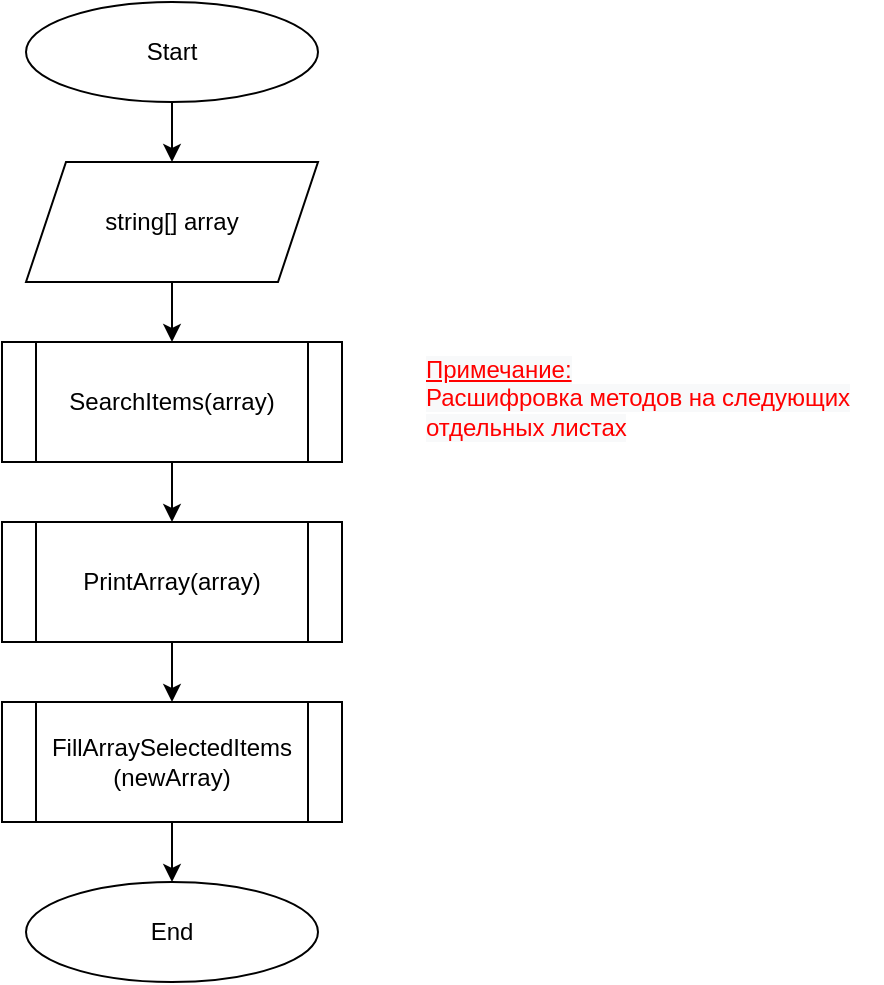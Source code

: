 <mxfile pages="4">
    <diagram id="C5RBs43oDa-KdzZeNtuy" name="Общая схема">
        <mxGraphModel dx="695" dy="270" grid="1" gridSize="10" guides="1" tooltips="1" connect="1" arrows="1" fold="1" page="1" pageScale="1" pageWidth="827" pageHeight="1169" math="0" shadow="0">
            <root>
                <mxCell id="WIyWlLk6GJQsqaUBKTNV-0"/>
                <mxCell id="WIyWlLk6GJQsqaUBKTNV-1" parent="WIyWlLk6GJQsqaUBKTNV-0"/>
                <mxCell id="o0U5vX0BOEWEdHnp0pGY-16" value="" style="edgeStyle=orthogonalEdgeStyle;rounded=0;orthogonalLoop=1;jettySize=auto;html=1;" parent="WIyWlLk6GJQsqaUBKTNV-1" source="o0U5vX0BOEWEdHnp0pGY-17" target="o0U5vX0BOEWEdHnp0pGY-20" edge="1">
                    <mxGeometry relative="1" as="geometry"/>
                </mxCell>
                <mxCell id="o0U5vX0BOEWEdHnp0pGY-17" value="Start" style="ellipse;whiteSpace=wrap;html=1;" parent="WIyWlLk6GJQsqaUBKTNV-1" vertex="1">
                    <mxGeometry x="92" y="30" width="146" height="50" as="geometry"/>
                </mxCell>
                <mxCell id="o0U5vX0BOEWEdHnp0pGY-18" style="edgeStyle=orthogonalEdgeStyle;rounded=0;orthogonalLoop=1;jettySize=auto;html=1;exitX=0.5;exitY=1;exitDx=0;exitDy=0;" parent="WIyWlLk6GJQsqaUBKTNV-1" edge="1">
                    <mxGeometry relative="1" as="geometry">
                        <mxPoint x="165" y="260" as="sourcePoint"/>
                        <mxPoint x="165" y="260" as="targetPoint"/>
                    </mxGeometry>
                </mxCell>
                <mxCell id="o0U5vX0BOEWEdHnp0pGY-19" value="" style="edgeStyle=orthogonalEdgeStyle;rounded=0;orthogonalLoop=1;jettySize=auto;html=1;" parent="WIyWlLk6GJQsqaUBKTNV-1" source="o0U5vX0BOEWEdHnp0pGY-20" target="o0U5vX0BOEWEdHnp0pGY-24" edge="1">
                    <mxGeometry relative="1" as="geometry"/>
                </mxCell>
                <mxCell id="o0U5vX0BOEWEdHnp0pGY-20" value="&lt;span&gt;string[] array&lt;/span&gt;" style="shape=parallelogram;perimeter=parallelogramPerimeter;whiteSpace=wrap;html=1;fixedSize=1;" parent="WIyWlLk6GJQsqaUBKTNV-1" vertex="1">
                    <mxGeometry x="92" y="110" width="146" height="60" as="geometry"/>
                </mxCell>
                <mxCell id="o0U5vX0BOEWEdHnp0pGY-21" value="" style="edgeStyle=orthogonalEdgeStyle;rounded=0;orthogonalLoop=1;jettySize=auto;html=1;" parent="WIyWlLk6GJQsqaUBKTNV-1" source="o0U5vX0BOEWEdHnp0pGY-22" target="o0U5vX0BOEWEdHnp0pGY-26" edge="1">
                    <mxGeometry relative="1" as="geometry"/>
                </mxCell>
                <mxCell id="o0U5vX0BOEWEdHnp0pGY-22" value="PrintArray(array)" style="shape=process;whiteSpace=wrap;html=1;backgroundOutline=1;" parent="WIyWlLk6GJQsqaUBKTNV-1" vertex="1">
                    <mxGeometry x="80" y="290" width="170" height="60" as="geometry"/>
                </mxCell>
                <mxCell id="o0U5vX0BOEWEdHnp0pGY-23" value="" style="edgeStyle=orthogonalEdgeStyle;rounded=0;orthogonalLoop=1;jettySize=auto;html=1;" parent="WIyWlLk6GJQsqaUBKTNV-1" source="o0U5vX0BOEWEdHnp0pGY-24" target="o0U5vX0BOEWEdHnp0pGY-22" edge="1">
                    <mxGeometry relative="1" as="geometry"/>
                </mxCell>
                <mxCell id="o0U5vX0BOEWEdHnp0pGY-24" value="SearchItems(array)" style="shape=process;whiteSpace=wrap;html=1;backgroundOutline=1;" parent="WIyWlLk6GJQsqaUBKTNV-1" vertex="1">
                    <mxGeometry x="80" y="200" width="170" height="60" as="geometry"/>
                </mxCell>
                <mxCell id="o0U5vX0BOEWEdHnp0pGY-25" value="" style="edgeStyle=orthogonalEdgeStyle;rounded=0;orthogonalLoop=1;jettySize=auto;html=1;" parent="WIyWlLk6GJQsqaUBKTNV-1" source="o0U5vX0BOEWEdHnp0pGY-26" target="o0U5vX0BOEWEdHnp0pGY-27" edge="1">
                    <mxGeometry relative="1" as="geometry"/>
                </mxCell>
                <mxCell id="o0U5vX0BOEWEdHnp0pGY-26" value="FillArraySelectedItems (newArray)" style="shape=process;whiteSpace=wrap;html=1;backgroundOutline=1;" parent="WIyWlLk6GJQsqaUBKTNV-1" vertex="1">
                    <mxGeometry x="80" y="380" width="170" height="60" as="geometry"/>
                </mxCell>
                <mxCell id="o0U5vX0BOEWEdHnp0pGY-27" value="End" style="ellipse;whiteSpace=wrap;html=1;" parent="WIyWlLk6GJQsqaUBKTNV-1" vertex="1">
                    <mxGeometry x="92" y="470" width="146" height="50" as="geometry"/>
                </mxCell>
                <mxCell id="M8Fusr7i8-1K7RbTkL0C-0" value="&lt;span style=&quot;font-family: &amp;#34;helvetica&amp;#34; ; font-style: normal ; letter-spacing: normal ; text-align: center ; text-indent: 0px ; text-transform: none ; word-spacing: 0px ; background-color: rgb(248 , 249 , 250) ; display: inline ; float: none ; font-weight: normal&quot;&gt;&lt;font style=&quot;font-size: 12px&quot;&gt;&lt;u&gt;Примечание:&lt;br&gt;&lt;/u&gt;Расшифровка методов на следующих отдельных листах&lt;/font&gt;&lt;/span&gt;" style="text;whiteSpace=wrap;html=1;fontStyle=1;fontColor=#FF0000;" parent="WIyWlLk6GJQsqaUBKTNV-1" vertex="1">
                    <mxGeometry x="290" y="200" width="230" height="70" as="geometry"/>
                </mxCell>
            </root>
        </mxGraphModel>
    </diagram>
    <diagram id="gzGjmr_PSfF4H_ANBf88" name="Метод SearchItems">
        <mxGraphModel dx="695" dy="551" grid="1" gridSize="10" guides="1" tooltips="1" connect="1" arrows="1" fold="1" page="1" pageScale="1" pageWidth="827" pageHeight="1169" math="0" shadow="0">
            <root>
                <mxCell id="mz9-WsQUn0E9B6npMg28-0"/>
                <mxCell id="mz9-WsQUn0E9B6npMg28-1" parent="mz9-WsQUn0E9B6npMg28-0"/>
                <mxCell id="dsIfxHPdhYtsmZsZuIqw-2" value="" style="edgeStyle=orthogonalEdgeStyle;rounded=0;orthogonalLoop=1;jettySize=auto;html=1;fontSize=12;" parent="mz9-WsQUn0E9B6npMg28-1" source="yiBph_uUVCDcMxrG_3Ls-3" target="yiBph_uUVCDcMxrG_3Ls-4" edge="1">
                    <mxGeometry relative="1" as="geometry"/>
                </mxCell>
                <mxCell id="yiBph_uUVCDcMxrG_3Ls-3" value="Start" style="ellipse;whiteSpace=wrap;html=1;" parent="mz9-WsQUn0E9B6npMg28-1" vertex="1">
                    <mxGeometry x="265" y="60" width="120" height="40" as="geometry"/>
                </mxCell>
                <mxCell id="dsIfxHPdhYtsmZsZuIqw-1" value="" style="edgeStyle=orthogonalEdgeStyle;rounded=0;orthogonalLoop=1;jettySize=auto;html=1;fontSize=12;" parent="mz9-WsQUn0E9B6npMg28-1" source="yiBph_uUVCDcMxrG_3Ls-4" target="dsIfxHPdhYtsmZsZuIqw-0" edge="1">
                    <mxGeometry relative="1" as="geometry"/>
                </mxCell>
                <mxCell id="yiBph_uUVCDcMxrG_3Ls-4" value="string[] collection" style="shape=parallelogram;perimeter=parallelogramPerimeter;whiteSpace=wrap;html=1;fixedSize=1;" parent="mz9-WsQUn0E9B6npMg28-1" vertex="1">
                    <mxGeometry x="247.5" y="130" width="155" height="40" as="geometry"/>
                </mxCell>
                <mxCell id="yiBph_uUVCDcMxrG_3Ls-5" value="&lt;span style=&quot;font-family: &amp;#34;helvetica&amp;#34; ; font-style: normal ; letter-spacing: normal ; text-align: center ; text-indent: 0px ; text-transform: none ; word-spacing: 0px ; background-color: rgb(248 , 249 , 250) ; display: inline ; float: none&quot;&gt;&lt;font style=&quot;font-size: 16px&quot;&gt;SearchItems&lt;/font&gt;&lt;/span&gt;" style="text;whiteSpace=wrap;html=1;fontStyle=1;fontColor=#FF0000;" parent="mz9-WsQUn0E9B6npMg28-1" vertex="1">
                    <mxGeometry x="280" y="10" width="90" height="30" as="geometry"/>
                </mxCell>
                <mxCell id="dsIfxHPdhYtsmZsZuIqw-5" value="" style="edgeStyle=orthogonalEdgeStyle;rounded=0;orthogonalLoop=1;jettySize=auto;html=1;fontSize=12;" parent="mz9-WsQUn0E9B6npMg28-1" source="dsIfxHPdhYtsmZsZuIqw-0" target="dsIfxHPdhYtsmZsZuIqw-4" edge="1">
                    <mxGeometry relative="1" as="geometry"/>
                </mxCell>
                <mxCell id="dsIfxHPdhYtsmZsZuIqw-0" value="int count = 0" style="shape=parallelogram;perimeter=parallelogramPerimeter;whiteSpace=wrap;html=1;fixedSize=1;" parent="mz9-WsQUn0E9B6npMg28-1" vertex="1">
                    <mxGeometry x="247.5" y="200" width="155" height="40" as="geometry"/>
                </mxCell>
                <mxCell id="dsIfxHPdhYtsmZsZuIqw-9" value="" style="edgeStyle=orthogonalEdgeStyle;rounded=0;orthogonalLoop=1;jettySize=auto;html=1;fontSize=12;" parent="mz9-WsQUn0E9B6npMg28-1" source="dsIfxHPdhYtsmZsZuIqw-4" target="dsIfxHPdhYtsmZsZuIqw-8" edge="1">
                    <mxGeometry relative="1" as="geometry"/>
                </mxCell>
                <mxCell id="dsIfxHPdhYtsmZsZuIqw-13" value="" style="edgeStyle=orthogonalEdgeStyle;rounded=0;orthogonalLoop=1;jettySize=auto;html=1;fontSize=12;entryX=0.5;entryY=0;entryDx=0;entryDy=0;" parent="mz9-WsQUn0E9B6npMg28-1" source="dsIfxHPdhYtsmZsZuIqw-4" target="dsIfxHPdhYtsmZsZuIqw-12" edge="1">
                    <mxGeometry relative="1" as="geometry">
                        <mxPoint x="325" y="760" as="targetPoint"/>
                        <Array as="points">
                            <mxPoint x="520" y="300"/>
                            <mxPoint x="520" y="690"/>
                            <mxPoint x="325" y="690"/>
                        </Array>
                    </mxGeometry>
                </mxCell>
                <mxCell id="dsIfxHPdhYtsmZsZuIqw-4" value="i = 0; i &amp;lt; collection.Length; 1" style="shape=hexagon;perimeter=hexagonPerimeter2;whiteSpace=wrap;html=1;fixedSize=1;fontSize=12;" parent="mz9-WsQUn0E9B6npMg28-1" vertex="1">
                    <mxGeometry x="242.5" y="270" width="165" height="60" as="geometry"/>
                </mxCell>
                <mxCell id="dsIfxHPdhYtsmZsZuIqw-11" value="" style="edgeStyle=orthogonalEdgeStyle;rounded=0;orthogonalLoop=1;jettySize=auto;html=1;fontSize=12;" parent="mz9-WsQUn0E9B6npMg28-1" source="dsIfxHPdhYtsmZsZuIqw-8" target="dsIfxHPdhYtsmZsZuIqw-10" edge="1">
                    <mxGeometry relative="1" as="geometry"/>
                </mxCell>
                <mxCell id="dsIfxHPdhYtsmZsZuIqw-8" value="&lt;div&gt;string strTemp = collection[i]&lt;/div&gt;&lt;div&gt;int length = strTemp.Length&lt;/div&gt;" style="whiteSpace=wrap;html=1;" parent="mz9-WsQUn0E9B6npMg28-1" vertex="1">
                    <mxGeometry x="242.5" y="360" width="165" height="60" as="geometry"/>
                </mxCell>
                <mxCell id="mp-inGt7-oIW-UEayxT1-5" value="" style="edgeStyle=orthogonalEdgeStyle;rounded=0;orthogonalLoop=1;jettySize=auto;html=1;fontSize=12;" parent="mz9-WsQUn0E9B6npMg28-1" source="dsIfxHPdhYtsmZsZuIqw-10" target="mp-inGt7-oIW-UEayxT1-4" edge="1">
                    <mxGeometry relative="1" as="geometry"/>
                </mxCell>
                <mxCell id="dsIfxHPdhYtsmZsZuIqw-10" value="length &amp;lt;= 3" style="rhombus;whiteSpace=wrap;html=1;" parent="mz9-WsQUn0E9B6npMg28-1" vertex="1">
                    <mxGeometry x="245" y="450" width="160" height="80" as="geometry"/>
                </mxCell>
                <mxCell id="mp-inGt7-oIW-UEayxT1-1" value="" style="edgeStyle=orthogonalEdgeStyle;rounded=0;orthogonalLoop=1;jettySize=auto;html=1;fontSize=12;" parent="mz9-WsQUn0E9B6npMg28-1" source="dsIfxHPdhYtsmZsZuIqw-12" target="mp-inGt7-oIW-UEayxT1-0" edge="1">
                    <mxGeometry relative="1" as="geometry"/>
                </mxCell>
                <mxCell id="dsIfxHPdhYtsmZsZuIqw-12" value="count" style="shape=document;whiteSpace=wrap;html=1;boundedLbl=1;" parent="mz9-WsQUn0E9B6npMg28-1" vertex="1">
                    <mxGeometry x="265" y="720" width="120" height="80" as="geometry"/>
                </mxCell>
                <mxCell id="mp-inGt7-oIW-UEayxT1-0" value="End" style="ellipse;whiteSpace=wrap;html=1;" parent="mz9-WsQUn0E9B6npMg28-1" vertex="1">
                    <mxGeometry x="258.5" y="830" width="133" height="50" as="geometry"/>
                </mxCell>
                <mxCell id="mp-inGt7-oIW-UEayxT1-4" value="&lt;div&gt;count++&lt;br&gt;&lt;/div&gt;" style="whiteSpace=wrap;html=1;" parent="mz9-WsQUn0E9B6npMg28-1" vertex="1">
                    <mxGeometry x="242.5" y="560" width="165" height="60" as="geometry"/>
                </mxCell>
                <mxCell id="mp-inGt7-oIW-UEayxT1-6" value="Yes" style="text;html=1;strokeColor=none;fillColor=none;align=center;verticalAlign=middle;whiteSpace=wrap;rounded=0;fontSize=12;" parent="mz9-WsQUn0E9B6npMg28-1" vertex="1">
                    <mxGeometry x="310" y="510" width="60" height="70" as="geometry"/>
                </mxCell>
                <mxCell id="mp-inGt7-oIW-UEayxT1-7" value="" style="edgeStyle=orthogonalEdgeStyle;rounded=0;orthogonalLoop=1;jettySize=auto;html=1;fontSize=12;entryX=0;entryY=0.5;entryDx=0;entryDy=0;exitX=0.5;exitY=1;exitDx=0;exitDy=0;" parent="mz9-WsQUn0E9B6npMg28-1" source="mp-inGt7-oIW-UEayxT1-4" target="dsIfxHPdhYtsmZsZuIqw-4" edge="1">
                    <mxGeometry relative="1" as="geometry">
                        <mxPoint x="300" y="670" as="sourcePoint"/>
                        <mxPoint x="180" y="585" as="targetPoint"/>
                        <Array as="points">
                            <mxPoint x="325" y="670"/>
                            <mxPoint x="140" y="670"/>
                            <mxPoint x="140" y="300"/>
                        </Array>
                    </mxGeometry>
                </mxCell>
                <mxCell id="mp-inGt7-oIW-UEayxT1-8" value="" style="edgeStyle=orthogonalEdgeStyle;rounded=0;orthogonalLoop=1;jettySize=auto;html=1;fontSize=12;exitX=1;exitY=0.5;exitDx=0;exitDy=0;" parent="mz9-WsQUn0E9B6npMg28-1" source="dsIfxHPdhYtsmZsZuIqw-10" edge="1">
                    <mxGeometry relative="1" as="geometry">
                        <mxPoint x="335" y="540" as="sourcePoint"/>
                        <mxPoint x="325" y="650" as="targetPoint"/>
                        <Array as="points">
                            <mxPoint x="480" y="490"/>
                            <mxPoint x="480" y="650"/>
                        </Array>
                    </mxGeometry>
                </mxCell>
                <mxCell id="mp-inGt7-oIW-UEayxT1-9" value="No" style="text;html=1;strokeColor=none;fillColor=none;align=center;verticalAlign=middle;whiteSpace=wrap;rounded=0;fontSize=12;" parent="mz9-WsQUn0E9B6npMg28-1" vertex="1">
                    <mxGeometry x="402.5" y="460" width="60" height="30" as="geometry"/>
                </mxCell>
            </root>
        </mxGraphModel>
    </diagram>
    <diagram id="RWxKRSJV4z6yzRIZUz2O" name="Метод PrintArray">
        <mxGraphModel dx="695" dy="551" grid="1" gridSize="10" guides="1" tooltips="1" connect="1" arrows="1" fold="1" page="1" pageScale="1" pageWidth="827" pageHeight="1169" math="0" shadow="0">
            <root>
                <mxCell id="qSF8Lfo-RF_ev_LMWunw-0"/>
                <mxCell id="qSF8Lfo-RF_ev_LMWunw-1" parent="qSF8Lfo-RF_ev_LMWunw-0"/>
                <mxCell id="cDgKa7L6B92lJAbyyMb9-0" value="" style="edgeStyle=orthogonalEdgeStyle;rounded=0;orthogonalLoop=1;jettySize=auto;html=1;fontSize=12;" parent="qSF8Lfo-RF_ev_LMWunw-1" source="cDgKa7L6B92lJAbyyMb9-1" target="cDgKa7L6B92lJAbyyMb9-3" edge="1">
                    <mxGeometry relative="1" as="geometry"/>
                </mxCell>
                <mxCell id="cDgKa7L6B92lJAbyyMb9-1" value="Start" style="ellipse;whiteSpace=wrap;html=1;" parent="qSF8Lfo-RF_ev_LMWunw-1" vertex="1">
                    <mxGeometry x="265" y="60" width="120" height="40" as="geometry"/>
                </mxCell>
                <mxCell id="cDgKa7L6B92lJAbyyMb9-2" value="" style="edgeStyle=orthogonalEdgeStyle;rounded=0;orthogonalLoop=1;jettySize=auto;html=1;fontSize=12;entryX=0.5;entryY=0;entryDx=0;entryDy=0;" parent="qSF8Lfo-RF_ev_LMWunw-1" source="cDgKa7L6B92lJAbyyMb9-3" target="cDgKa7L6B92lJAbyyMb9-9" edge="1">
                    <mxGeometry relative="1" as="geometry"/>
                </mxCell>
                <mxCell id="cDgKa7L6B92lJAbyyMb9-3" value="string[] collection" style="shape=parallelogram;perimeter=parallelogramPerimeter;whiteSpace=wrap;html=1;fixedSize=1;" parent="qSF8Lfo-RF_ev_LMWunw-1" vertex="1">
                    <mxGeometry x="247.5" y="130" width="155" height="40" as="geometry"/>
                </mxCell>
                <mxCell id="cDgKa7L6B92lJAbyyMb9-4" value="&lt;span style=&quot;font-family: &amp;#34;helvetica&amp;#34; ; font-style: normal ; letter-spacing: normal ; text-align: center ; text-indent: 0px ; text-transform: none ; word-spacing: 0px ; background-color: rgb(248 , 249 , 250) ; display: inline ; float: none&quot;&gt;&lt;font style=&quot;font-size: 16px&quot;&gt;PrintArray&lt;/font&gt;&lt;/span&gt;" style="text;whiteSpace=wrap;html=1;fontStyle=1;fontColor=#FF0000;" parent="qSF8Lfo-RF_ev_LMWunw-1" vertex="1">
                    <mxGeometry x="280" y="10" width="90" height="30" as="geometry"/>
                </mxCell>
                <mxCell id="cDgKa7L6B92lJAbyyMb9-6" value="collection[i]" style="shape=parallelogram;perimeter=parallelogramPerimeter;whiteSpace=wrap;html=1;fixedSize=1;" parent="qSF8Lfo-RF_ev_LMWunw-1" vertex="1">
                    <mxGeometry x="247.5" y="310" width="155" height="40" as="geometry"/>
                </mxCell>
                <mxCell id="cDgKa7L6B92lJAbyyMb9-8" value="" style="edgeStyle=orthogonalEdgeStyle;rounded=0;orthogonalLoop=1;jettySize=auto;html=1;fontSize=12;entryX=0.5;entryY=0;entryDx=0;entryDy=0;exitX=1;exitY=0.5;exitDx=0;exitDy=0;" parent="qSF8Lfo-RF_ev_LMWunw-1" source="cDgKa7L6B92lJAbyyMb9-9" target="cDgKa7L6B92lJAbyyMb9-15" edge="1">
                    <mxGeometry relative="1" as="geometry">
                        <mxPoint x="325" y="760" as="targetPoint"/>
                        <Array as="points">
                            <mxPoint x="470" y="240"/>
                            <mxPoint x="470" y="410"/>
                            <mxPoint x="319" y="410"/>
                        </Array>
                    </mxGeometry>
                </mxCell>
                <mxCell id="cDgKa7L6B92lJAbyyMb9-22" value="" style="edgeStyle=orthogonalEdgeStyle;rounded=0;orthogonalLoop=1;jettySize=auto;html=1;fontSize=12;" parent="qSF8Lfo-RF_ev_LMWunw-1" source="cDgKa7L6B92lJAbyyMb9-9" target="cDgKa7L6B92lJAbyyMb9-6" edge="1">
                    <mxGeometry relative="1" as="geometry"/>
                </mxCell>
                <mxCell id="cDgKa7L6B92lJAbyyMb9-9" value="i = 0; i &amp;lt; collection.Length; 1" style="shape=hexagon;perimeter=hexagonPerimeter2;whiteSpace=wrap;html=1;fixedSize=1;fontSize=12;" parent="qSF8Lfo-RF_ev_LMWunw-1" vertex="1">
                    <mxGeometry x="242.5" y="210" width="165" height="60" as="geometry"/>
                </mxCell>
                <mxCell id="cDgKa7L6B92lJAbyyMb9-14" value="" style="edgeStyle=orthogonalEdgeStyle;rounded=0;orthogonalLoop=1;jettySize=auto;html=1;fontSize=12;" parent="qSF8Lfo-RF_ev_LMWunw-1" source="cDgKa7L6B92lJAbyyMb9-15" target="cDgKa7L6B92lJAbyyMb9-16" edge="1">
                    <mxGeometry relative="1" as="geometry"/>
                </mxCell>
                <mxCell id="cDgKa7L6B92lJAbyyMb9-15" value="collection" style="shape=document;whiteSpace=wrap;html=1;boundedLbl=1;" parent="qSF8Lfo-RF_ev_LMWunw-1" vertex="1">
                    <mxGeometry x="258.5" y="440" width="120" height="80" as="geometry"/>
                </mxCell>
                <mxCell id="cDgKa7L6B92lJAbyyMb9-16" value="End" style="ellipse;whiteSpace=wrap;html=1;" parent="qSF8Lfo-RF_ev_LMWunw-1" vertex="1">
                    <mxGeometry x="252" y="560" width="133" height="50" as="geometry"/>
                </mxCell>
                <mxCell id="cDgKa7L6B92lJAbyyMb9-19" value="" style="edgeStyle=orthogonalEdgeStyle;rounded=0;orthogonalLoop=1;jettySize=auto;html=1;fontSize=12;entryX=0;entryY=0.5;entryDx=0;entryDy=0;exitX=0.5;exitY=1;exitDx=0;exitDy=0;" parent="qSF8Lfo-RF_ev_LMWunw-1" source="cDgKa7L6B92lJAbyyMb9-6" target="cDgKa7L6B92lJAbyyMb9-9" edge="1">
                    <mxGeometry relative="1" as="geometry">
                        <mxPoint x="325" y="660" as="sourcePoint"/>
                        <mxPoint x="180" y="585" as="targetPoint"/>
                        <Array as="points">
                            <mxPoint x="325" y="390"/>
                            <mxPoint x="170" y="390"/>
                            <mxPoint x="170" y="240"/>
                        </Array>
                    </mxGeometry>
                </mxCell>
            </root>
        </mxGraphModel>
    </diagram>
    <diagram id="zuPJoPuWChe6WzJnTrkx" name="Метод FillArraySelectedItems">
        <mxGraphModel dx="695" dy="270" grid="1" gridSize="10" guides="1" tooltips="1" connect="1" arrows="1" fold="1" page="1" pageScale="1" pageWidth="827" pageHeight="1169" math="0" shadow="0">
            <root>
                <mxCell id="6rrKOsQROnbqfmGMxYo5-0"/>
                <mxCell id="6rrKOsQROnbqfmGMxYo5-1" parent="6rrKOsQROnbqfmGMxYo5-0"/>
                <mxCell id="SMqLMgtu9U6j1OgspUHp-0" value="" style="edgeStyle=orthogonalEdgeStyle;rounded=0;orthogonalLoop=1;jettySize=auto;html=1;fontSize=12;" parent="6rrKOsQROnbqfmGMxYo5-1" source="SMqLMgtu9U6j1OgspUHp-1" target="SMqLMgtu9U6j1OgspUHp-3" edge="1">
                    <mxGeometry relative="1" as="geometry"/>
                </mxCell>
                <mxCell id="SMqLMgtu9U6j1OgspUHp-1" value="Start" style="ellipse;whiteSpace=wrap;html=1;" parent="6rrKOsQROnbqfmGMxYo5-1" vertex="1">
                    <mxGeometry x="265" y="60" width="120" height="40" as="geometry"/>
                </mxCell>
                <mxCell id="SMqLMgtu9U6j1OgspUHp-2" value="" style="edgeStyle=orthogonalEdgeStyle;rounded=0;orthogonalLoop=1;jettySize=auto;html=1;fontSize=12;" parent="6rrKOsQROnbqfmGMxYo5-1" source="SMqLMgtu9U6j1OgspUHp-3" target="SMqLMgtu9U6j1OgspUHp-6" edge="1">
                    <mxGeometry relative="1" as="geometry"/>
                </mxCell>
                <mxCell id="SMqLMgtu9U6j1OgspUHp-3" value="string[] collection" style="shape=parallelogram;perimeter=parallelogramPerimeter;whiteSpace=wrap;html=1;fixedSize=1;" parent="6rrKOsQROnbqfmGMxYo5-1" vertex="1">
                    <mxGeometry x="247.5" y="130" width="155" height="40" as="geometry"/>
                </mxCell>
                <mxCell id="SMqLMgtu9U6j1OgspUHp-4" value="&lt;span style=&quot;font-family: &amp;#34;helvetica&amp;#34; ; font-style: normal ; letter-spacing: normal ; text-align: center ; text-indent: 0px ; text-transform: none ; word-spacing: 0px ; background-color: rgb(248 , 249 , 250) ; display: inline ; float: none&quot;&gt;&lt;font style=&quot;font-size: 16px&quot;&gt;FillArraySelectedItems&lt;/font&gt;&lt;/span&gt;" style="text;whiteSpace=wrap;html=1;fontStyle=1;fontColor=#FF0000;" parent="6rrKOsQROnbqfmGMxYo5-1" vertex="1">
                    <mxGeometry x="242.5" y="10" width="200" height="30" as="geometry"/>
                </mxCell>
                <mxCell id="SMqLMgtu9U6j1OgspUHp-5" value="" style="edgeStyle=orthogonalEdgeStyle;rounded=0;orthogonalLoop=1;jettySize=auto;html=1;fontSize=12;" parent="6rrKOsQROnbqfmGMxYo5-1" source="SMqLMgtu9U6j1OgspUHp-6" target="SMqLMgtu9U6j1OgspUHp-9" edge="1">
                    <mxGeometry relative="1" as="geometry"/>
                </mxCell>
                <mxCell id="SMqLMgtu9U6j1OgspUHp-6" value="string[] newCollection" style="shape=parallelogram;perimeter=parallelogramPerimeter;whiteSpace=wrap;html=1;fixedSize=1;" parent="6rrKOsQROnbqfmGMxYo5-1" vertex="1">
                    <mxGeometry x="247.5" y="200" width="155" height="40" as="geometry"/>
                </mxCell>
                <mxCell id="SMqLMgtu9U6j1OgspUHp-7" value="" style="edgeStyle=orthogonalEdgeStyle;rounded=0;orthogonalLoop=1;jettySize=auto;html=1;fontSize=12;" parent="6rrKOsQROnbqfmGMxYo5-1" source="SMqLMgtu9U6j1OgspUHp-9" target="SMqLMgtu9U6j1OgspUHp-11" edge="1">
                    <mxGeometry relative="1" as="geometry"/>
                </mxCell>
                <mxCell id="SMqLMgtu9U6j1OgspUHp-8" value="" style="edgeStyle=orthogonalEdgeStyle;rounded=0;orthogonalLoop=1;jettySize=auto;html=1;fontSize=12;entryX=0.5;entryY=0;entryDx=0;entryDy=0;" parent="6rrKOsQROnbqfmGMxYo5-1" source="SMqLMgtu9U6j1OgspUHp-9" target="SMqLMgtu9U6j1OgspUHp-15" edge="1">
                    <mxGeometry relative="1" as="geometry">
                        <mxPoint x="325" y="760" as="targetPoint"/>
                        <Array as="points">
                            <mxPoint x="520" y="300"/>
                            <mxPoint x="520" y="690"/>
                            <mxPoint x="325" y="690"/>
                        </Array>
                    </mxGeometry>
                </mxCell>
                <mxCell id="SMqLMgtu9U6j1OgspUHp-9" value="i = 0; i &amp;lt; collection.Length; 1" style="shape=hexagon;perimeter=hexagonPerimeter2;whiteSpace=wrap;html=1;fixedSize=1;fontSize=12;" parent="6rrKOsQROnbqfmGMxYo5-1" vertex="1">
                    <mxGeometry x="242.5" y="270" width="165" height="60" as="geometry"/>
                </mxCell>
                <mxCell id="SMqLMgtu9U6j1OgspUHp-10" value="" style="edgeStyle=orthogonalEdgeStyle;rounded=0;orthogonalLoop=1;jettySize=auto;html=1;fontSize=12;" parent="6rrKOsQROnbqfmGMxYo5-1" source="SMqLMgtu9U6j1OgspUHp-11" target="SMqLMgtu9U6j1OgspUHp-13" edge="1">
                    <mxGeometry relative="1" as="geometry"/>
                </mxCell>
                <mxCell id="SMqLMgtu9U6j1OgspUHp-11" value="&lt;div&gt;string strNew = collection[i]&lt;/div&gt;&lt;div&gt;int j = SearchItems(collection) - 1&lt;/div&gt;" style="whiteSpace=wrap;html=1;" parent="6rrKOsQROnbqfmGMxYo5-1" vertex="1">
                    <mxGeometry x="236" y="360" width="177.5" height="60" as="geometry"/>
                </mxCell>
                <mxCell id="SMqLMgtu9U6j1OgspUHp-12" value="" style="edgeStyle=orthogonalEdgeStyle;rounded=0;orthogonalLoop=1;jettySize=auto;html=1;fontSize=12;" parent="6rrKOsQROnbqfmGMxYo5-1" source="SMqLMgtu9U6j1OgspUHp-13" target="SMqLMgtu9U6j1OgspUHp-17" edge="1">
                    <mxGeometry relative="1" as="geometry"/>
                </mxCell>
                <mxCell id="SMqLMgtu9U6j1OgspUHp-13" value="strNew.Length &amp;lt;= 3" style="rhombus;whiteSpace=wrap;html=1;" parent="6rrKOsQROnbqfmGMxYo5-1" vertex="1">
                    <mxGeometry x="245" y="450" width="160" height="80" as="geometry"/>
                </mxCell>
                <mxCell id="SMqLMgtu9U6j1OgspUHp-14" value="" style="edgeStyle=orthogonalEdgeStyle;rounded=0;orthogonalLoop=1;jettySize=auto;html=1;fontSize=12;" parent="6rrKOsQROnbqfmGMxYo5-1" source="SMqLMgtu9U6j1OgspUHp-15" target="SMqLMgtu9U6j1OgspUHp-16" edge="1">
                    <mxGeometry relative="1" as="geometry"/>
                </mxCell>
                <mxCell id="SMqLMgtu9U6j1OgspUHp-15" value="newCollection" style="shape=document;whiteSpace=wrap;html=1;boundedLbl=1;" parent="6rrKOsQROnbqfmGMxYo5-1" vertex="1">
                    <mxGeometry x="265" y="720" width="120" height="80" as="geometry"/>
                </mxCell>
                <mxCell id="SMqLMgtu9U6j1OgspUHp-16" value="End" style="ellipse;whiteSpace=wrap;html=1;" parent="6rrKOsQROnbqfmGMxYo5-1" vertex="1">
                    <mxGeometry x="258.5" y="830" width="133" height="50" as="geometry"/>
                </mxCell>
                <mxCell id="SMqLMgtu9U6j1OgspUHp-17" value="&lt;div&gt;newCollection[j] = collection[i]&lt;br&gt;&lt;/div&gt;" style="whiteSpace=wrap;html=1;" parent="6rrKOsQROnbqfmGMxYo5-1" vertex="1">
                    <mxGeometry x="242.5" y="560" width="165" height="60" as="geometry"/>
                </mxCell>
                <mxCell id="SMqLMgtu9U6j1OgspUHp-18" value="Yes" style="text;html=1;strokeColor=none;fillColor=none;align=center;verticalAlign=middle;whiteSpace=wrap;rounded=0;fontSize=12;" parent="6rrKOsQROnbqfmGMxYo5-1" vertex="1">
                    <mxGeometry x="310" y="510" width="60" height="70" as="geometry"/>
                </mxCell>
                <mxCell id="SMqLMgtu9U6j1OgspUHp-19" value="" style="edgeStyle=orthogonalEdgeStyle;rounded=0;orthogonalLoop=1;jettySize=auto;html=1;fontSize=12;entryX=0;entryY=0.5;entryDx=0;entryDy=0;exitX=0.5;exitY=1;exitDx=0;exitDy=0;" parent="6rrKOsQROnbqfmGMxYo5-1" source="SMqLMgtu9U6j1OgspUHp-17" target="SMqLMgtu9U6j1OgspUHp-9" edge="1">
                    <mxGeometry relative="1" as="geometry">
                        <mxPoint x="300" y="670" as="sourcePoint"/>
                        <mxPoint x="180" y="585" as="targetPoint"/>
                        <Array as="points">
                            <mxPoint x="325" y="670"/>
                            <mxPoint x="140" y="670"/>
                            <mxPoint x="140" y="300"/>
                        </Array>
                    </mxGeometry>
                </mxCell>
                <mxCell id="SMqLMgtu9U6j1OgspUHp-20" value="" style="edgeStyle=orthogonalEdgeStyle;rounded=0;orthogonalLoop=1;jettySize=auto;html=1;fontSize=12;exitX=1;exitY=0.5;exitDx=0;exitDy=0;" parent="6rrKOsQROnbqfmGMxYo5-1" source="SMqLMgtu9U6j1OgspUHp-13" edge="1">
                    <mxGeometry relative="1" as="geometry">
                        <mxPoint x="335" y="540" as="sourcePoint"/>
                        <mxPoint x="325" y="650" as="targetPoint"/>
                        <Array as="points">
                            <mxPoint x="480" y="490"/>
                            <mxPoint x="480" y="650"/>
                        </Array>
                    </mxGeometry>
                </mxCell>
                <mxCell id="SMqLMgtu9U6j1OgspUHp-21" value="No" style="text;html=1;strokeColor=none;fillColor=none;align=center;verticalAlign=middle;whiteSpace=wrap;rounded=0;fontSize=12;" parent="6rrKOsQROnbqfmGMxYo5-1" vertex="1">
                    <mxGeometry x="402.5" y="460" width="60" height="30" as="geometry"/>
                </mxCell>
            </root>
        </mxGraphModel>
    </diagram>
</mxfile>